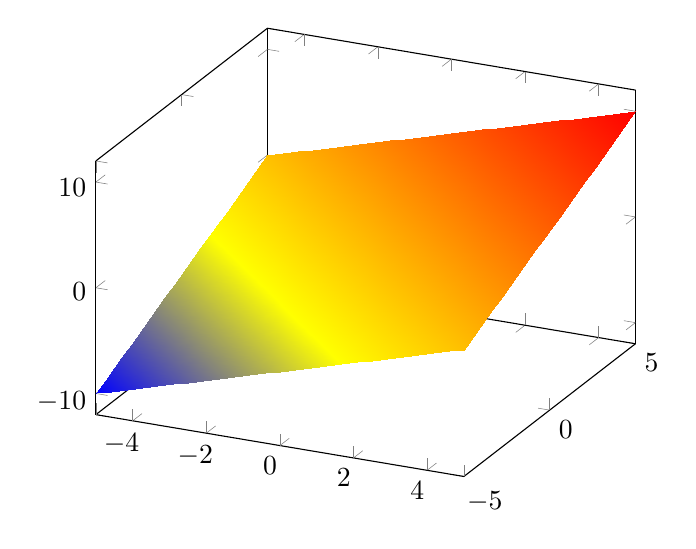 \begin{tikzpicture}
    \begin{axis}
        \addplot3 [
        surf,
        shader=interp,
        ] {x+y};
    \end{axis}
\end{tikzpicture}
